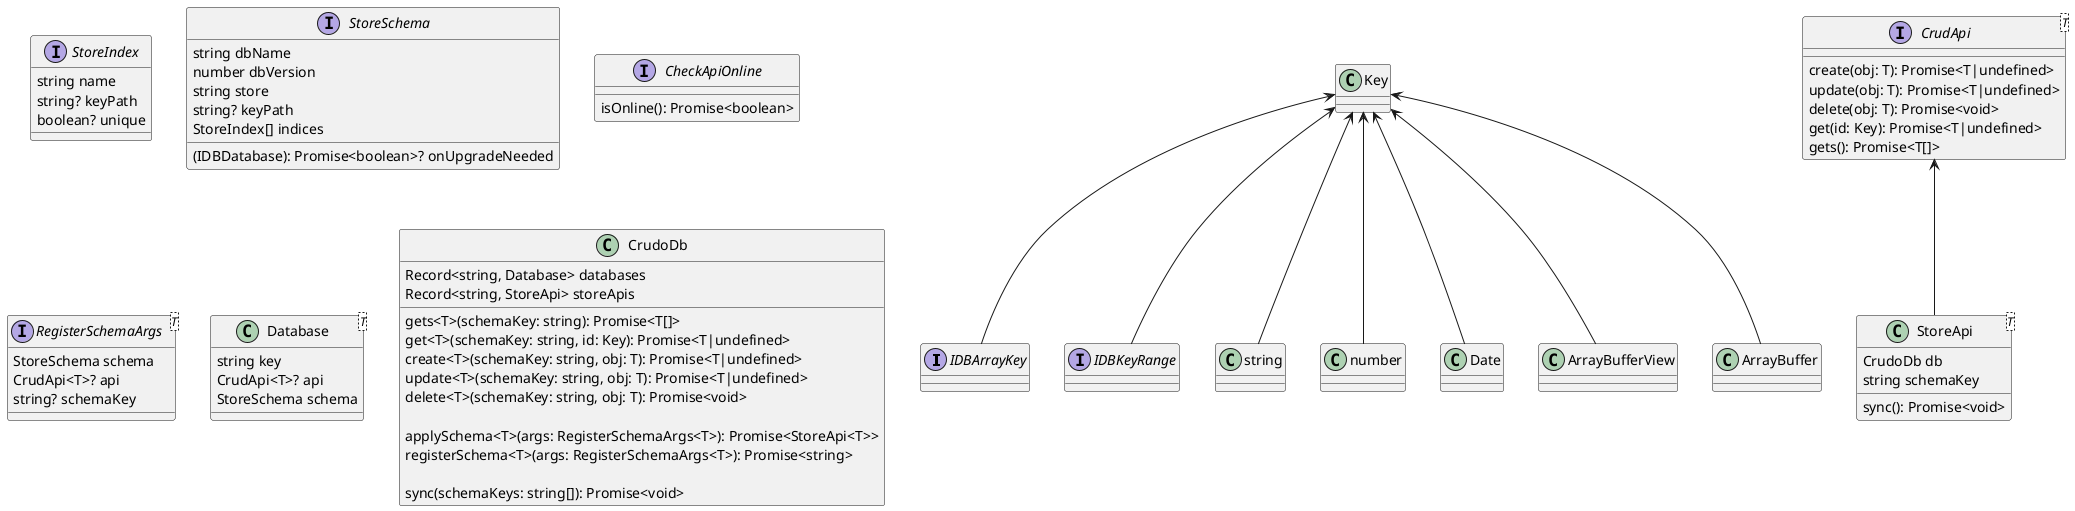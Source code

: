 @startuml

interface IDBArrayKey
interface IDBKeyRange

Key <-- string
Key <-- number
Key <-- Date
Key <-- ArrayBufferView
Key <-- ArrayBuffer
Key <-- IDBArrayKey
Key <-- IDBKeyRange

interface CrudApi<T> {
  create(obj: T): Promise<T|undefined>
  update(obj: T): Promise<T|undefined>
  delete(obj: T): Promise<void>
  get(id: Key): Promise<T|undefined>
  gets(): Promise<T[]>
}

interface StoreIndex {
  string name
	string? keyPath
	boolean? unique
}

interface StoreSchema {
  string dbName
	number dbVersion
	string store
	string? keyPath
	StoreIndex[] indices
  (IDBDatabase): Promise<boolean>? onUpgradeNeeded
}

interface CheckApiOnline {
  isOnline(): Promise<boolean>
}

interface RegisterSchemaArgs<T> {
  StoreSchema schema
  CrudApi<T>? api
  string? schemaKey
}

class Database<T> {
  string key
  CrudApi<T>? api
  StoreSchema schema
}

class CrudoDb {
  Record<string, Database> databases
  Record<string, StoreApi> storeApis

  gets<T>(schemaKey: string): Promise<T[]>
  get<T>(schemaKey: string, id: Key): Promise<T|undefined>
  create<T>(schemaKey: string, obj: T): Promise<T|undefined>
  update<T>(schemaKey: string, obj: T): Promise<T|undefined>
  delete<T>(schemaKey: string, obj: T): Promise<void>

  applySchema<T>(args: RegisterSchemaArgs<T>): Promise<StoreApi<T>>
  registerSchema<T>(args: RegisterSchemaArgs<T>): Promise<string>

  sync(schemaKeys: string[]): Promise<void>
}

class StoreApi<T> {
  CrudoDb db
  string schemaKey

  sync(): Promise<void>
}

CrudApi <-- StoreApi

@enduml
